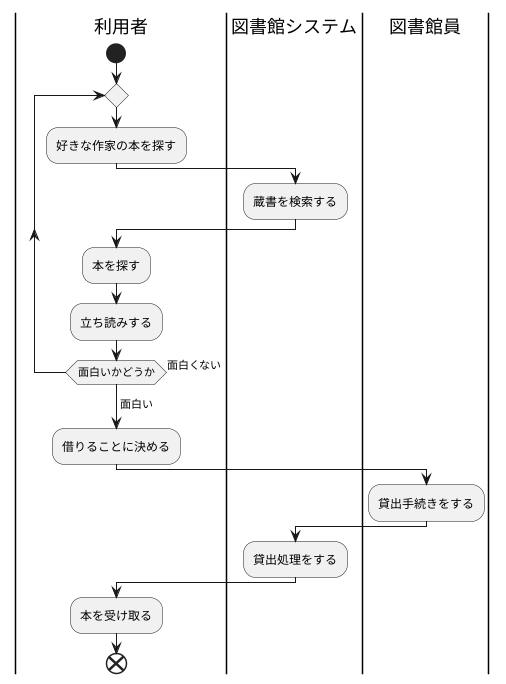 @startuml activity_library_after
|利用者|
start
repeat
  |利用者|
  :好きな作家の本を探す;
  |図書館システム|
  :蔵書を検索する;
  |利用者|
  :本を探す;
  :立ち読みする;
repeat while (面白いかどうか) is (面白くない)
-> 面白い;
|利用者|
:借りることに決める;
|図書館員|
:貸出手続きをする;
|図書館システム|
:貸出処理をする;
|利用者|
:本を受け取る;
end
@enduml